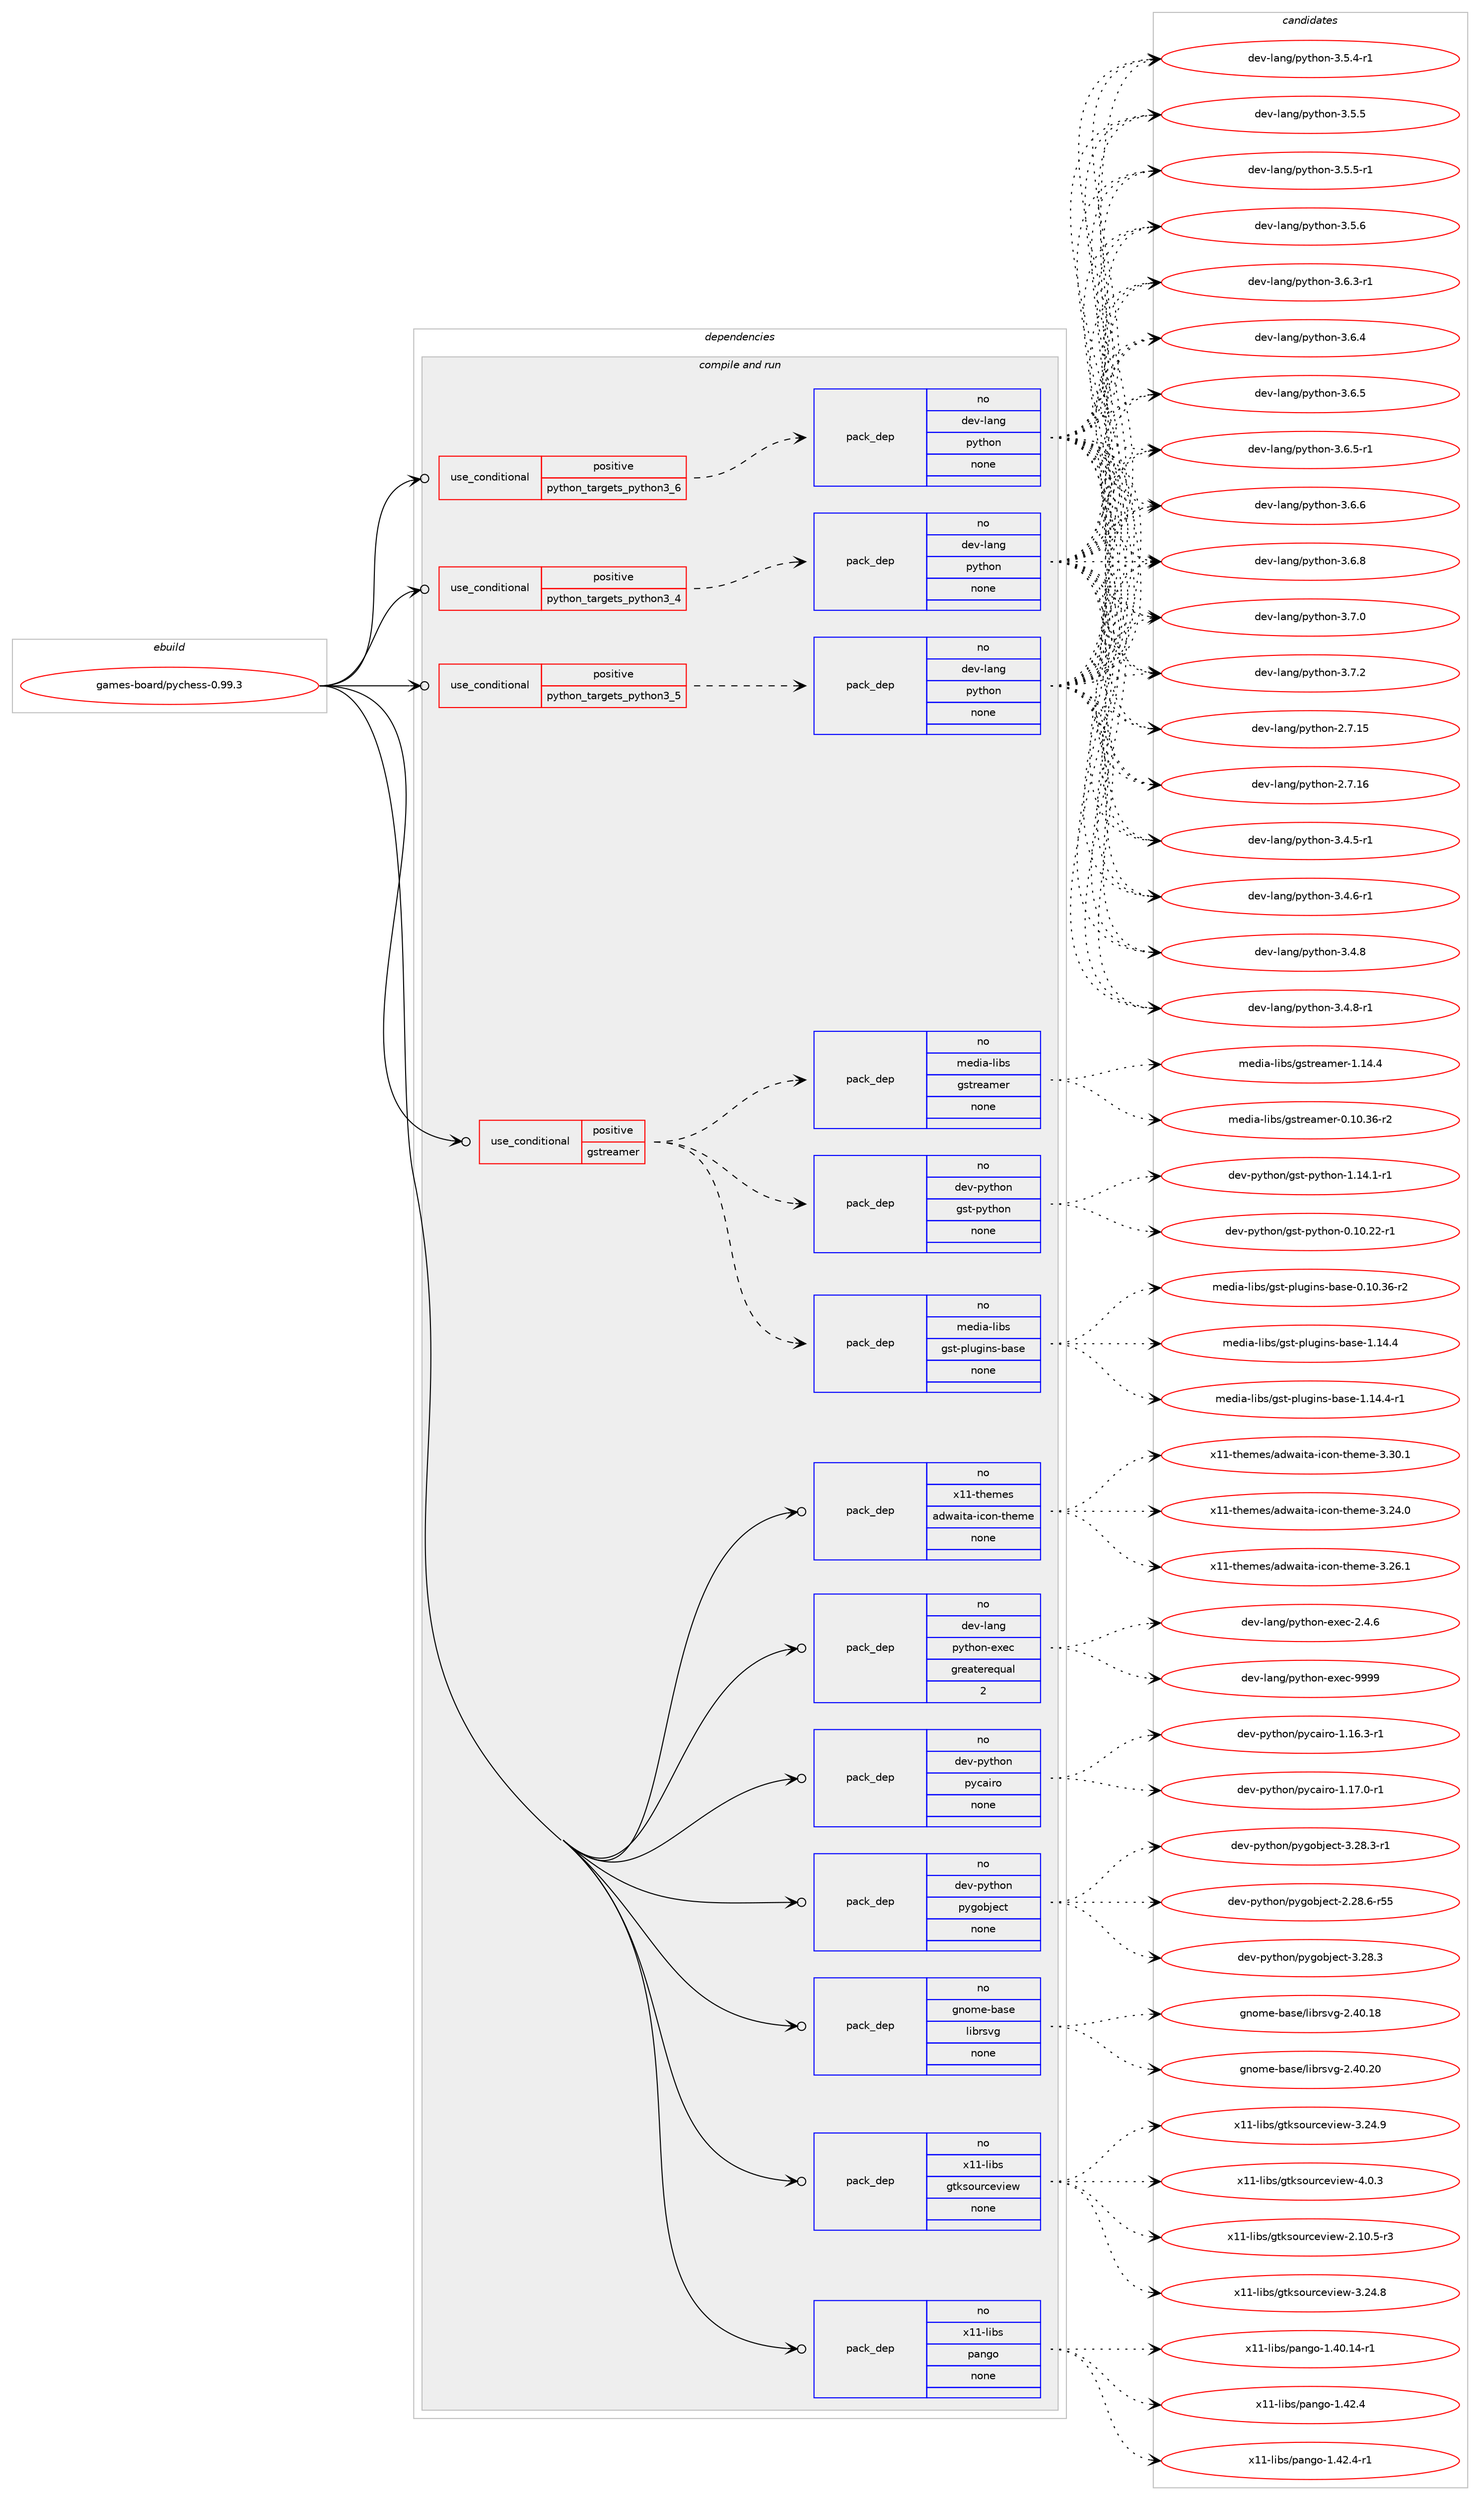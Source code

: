 digraph prolog {

# *************
# Graph options
# *************

newrank=true;
concentrate=true;
compound=true;
graph [rankdir=LR,fontname=Helvetica,fontsize=10,ranksep=1.5];#, ranksep=2.5, nodesep=0.2];
edge  [arrowhead=vee];
node  [fontname=Helvetica,fontsize=10];

# **********
# The ebuild
# **********

subgraph cluster_leftcol {
color=gray;
rank=same;
label=<<i>ebuild</i>>;
id [label="games-board/pychess-0.99.3", color=red, width=4, href="../games-board/pychess-0.99.3.svg"];
}

# ****************
# The dependencies
# ****************

subgraph cluster_midcol {
color=gray;
label=<<i>dependencies</i>>;
subgraph cluster_compile {
fillcolor="#eeeeee";
style=filled;
label=<<i>compile</i>>;
}
subgraph cluster_compileandrun {
fillcolor="#eeeeee";
style=filled;
label=<<i>compile and run</i>>;
subgraph cond426161 {
dependency1555310 [label=<<TABLE BORDER="0" CELLBORDER="1" CELLSPACING="0" CELLPADDING="4"><TR><TD ROWSPAN="3" CELLPADDING="10">use_conditional</TD></TR><TR><TD>positive</TD></TR><TR><TD>gstreamer</TD></TR></TABLE>>, shape=none, color=red];
subgraph pack1105318 {
dependency1555311 [label=<<TABLE BORDER="0" CELLBORDER="1" CELLSPACING="0" CELLPADDING="4" WIDTH="220"><TR><TD ROWSPAN="6" CELLPADDING="30">pack_dep</TD></TR><TR><TD WIDTH="110">no</TD></TR><TR><TD>dev-python</TD></TR><TR><TD>gst-python</TD></TR><TR><TD>none</TD></TR><TR><TD></TD></TR></TABLE>>, shape=none, color=blue];
}
dependency1555310:e -> dependency1555311:w [weight=20,style="dashed",arrowhead="vee"];
subgraph pack1105319 {
dependency1555312 [label=<<TABLE BORDER="0" CELLBORDER="1" CELLSPACING="0" CELLPADDING="4" WIDTH="220"><TR><TD ROWSPAN="6" CELLPADDING="30">pack_dep</TD></TR><TR><TD WIDTH="110">no</TD></TR><TR><TD>media-libs</TD></TR><TR><TD>gstreamer</TD></TR><TR><TD>none</TD></TR><TR><TD></TD></TR></TABLE>>, shape=none, color=blue];
}
dependency1555310:e -> dependency1555312:w [weight=20,style="dashed",arrowhead="vee"];
subgraph pack1105320 {
dependency1555313 [label=<<TABLE BORDER="0" CELLBORDER="1" CELLSPACING="0" CELLPADDING="4" WIDTH="220"><TR><TD ROWSPAN="6" CELLPADDING="30">pack_dep</TD></TR><TR><TD WIDTH="110">no</TD></TR><TR><TD>media-libs</TD></TR><TR><TD>gst-plugins-base</TD></TR><TR><TD>none</TD></TR><TR><TD></TD></TR></TABLE>>, shape=none, color=blue];
}
dependency1555310:e -> dependency1555313:w [weight=20,style="dashed",arrowhead="vee"];
}
id:e -> dependency1555310:w [weight=20,style="solid",arrowhead="odotvee"];
subgraph cond426162 {
dependency1555314 [label=<<TABLE BORDER="0" CELLBORDER="1" CELLSPACING="0" CELLPADDING="4"><TR><TD ROWSPAN="3" CELLPADDING="10">use_conditional</TD></TR><TR><TD>positive</TD></TR><TR><TD>python_targets_python3_4</TD></TR></TABLE>>, shape=none, color=red];
subgraph pack1105321 {
dependency1555315 [label=<<TABLE BORDER="0" CELLBORDER="1" CELLSPACING="0" CELLPADDING="4" WIDTH="220"><TR><TD ROWSPAN="6" CELLPADDING="30">pack_dep</TD></TR><TR><TD WIDTH="110">no</TD></TR><TR><TD>dev-lang</TD></TR><TR><TD>python</TD></TR><TR><TD>none</TD></TR><TR><TD></TD></TR></TABLE>>, shape=none, color=blue];
}
dependency1555314:e -> dependency1555315:w [weight=20,style="dashed",arrowhead="vee"];
}
id:e -> dependency1555314:w [weight=20,style="solid",arrowhead="odotvee"];
subgraph cond426163 {
dependency1555316 [label=<<TABLE BORDER="0" CELLBORDER="1" CELLSPACING="0" CELLPADDING="4"><TR><TD ROWSPAN="3" CELLPADDING="10">use_conditional</TD></TR><TR><TD>positive</TD></TR><TR><TD>python_targets_python3_5</TD></TR></TABLE>>, shape=none, color=red];
subgraph pack1105322 {
dependency1555317 [label=<<TABLE BORDER="0" CELLBORDER="1" CELLSPACING="0" CELLPADDING="4" WIDTH="220"><TR><TD ROWSPAN="6" CELLPADDING="30">pack_dep</TD></TR><TR><TD WIDTH="110">no</TD></TR><TR><TD>dev-lang</TD></TR><TR><TD>python</TD></TR><TR><TD>none</TD></TR><TR><TD></TD></TR></TABLE>>, shape=none, color=blue];
}
dependency1555316:e -> dependency1555317:w [weight=20,style="dashed",arrowhead="vee"];
}
id:e -> dependency1555316:w [weight=20,style="solid",arrowhead="odotvee"];
subgraph cond426164 {
dependency1555318 [label=<<TABLE BORDER="0" CELLBORDER="1" CELLSPACING="0" CELLPADDING="4"><TR><TD ROWSPAN="3" CELLPADDING="10">use_conditional</TD></TR><TR><TD>positive</TD></TR><TR><TD>python_targets_python3_6</TD></TR></TABLE>>, shape=none, color=red];
subgraph pack1105323 {
dependency1555319 [label=<<TABLE BORDER="0" CELLBORDER="1" CELLSPACING="0" CELLPADDING="4" WIDTH="220"><TR><TD ROWSPAN="6" CELLPADDING="30">pack_dep</TD></TR><TR><TD WIDTH="110">no</TD></TR><TR><TD>dev-lang</TD></TR><TR><TD>python</TD></TR><TR><TD>none</TD></TR><TR><TD></TD></TR></TABLE>>, shape=none, color=blue];
}
dependency1555318:e -> dependency1555319:w [weight=20,style="dashed",arrowhead="vee"];
}
id:e -> dependency1555318:w [weight=20,style="solid",arrowhead="odotvee"];
subgraph pack1105324 {
dependency1555320 [label=<<TABLE BORDER="0" CELLBORDER="1" CELLSPACING="0" CELLPADDING="4" WIDTH="220"><TR><TD ROWSPAN="6" CELLPADDING="30">pack_dep</TD></TR><TR><TD WIDTH="110">no</TD></TR><TR><TD>dev-lang</TD></TR><TR><TD>python-exec</TD></TR><TR><TD>greaterequal</TD></TR><TR><TD>2</TD></TR></TABLE>>, shape=none, color=blue];
}
id:e -> dependency1555320:w [weight=20,style="solid",arrowhead="odotvee"];
subgraph pack1105325 {
dependency1555321 [label=<<TABLE BORDER="0" CELLBORDER="1" CELLSPACING="0" CELLPADDING="4" WIDTH="220"><TR><TD ROWSPAN="6" CELLPADDING="30">pack_dep</TD></TR><TR><TD WIDTH="110">no</TD></TR><TR><TD>dev-python</TD></TR><TR><TD>pycairo</TD></TR><TR><TD>none</TD></TR><TR><TD></TD></TR></TABLE>>, shape=none, color=blue];
}
id:e -> dependency1555321:w [weight=20,style="solid",arrowhead="odotvee"];
subgraph pack1105326 {
dependency1555322 [label=<<TABLE BORDER="0" CELLBORDER="1" CELLSPACING="0" CELLPADDING="4" WIDTH="220"><TR><TD ROWSPAN="6" CELLPADDING="30">pack_dep</TD></TR><TR><TD WIDTH="110">no</TD></TR><TR><TD>dev-python</TD></TR><TR><TD>pygobject</TD></TR><TR><TD>none</TD></TR><TR><TD></TD></TR></TABLE>>, shape=none, color=blue];
}
id:e -> dependency1555322:w [weight=20,style="solid",arrowhead="odotvee"];
subgraph pack1105327 {
dependency1555323 [label=<<TABLE BORDER="0" CELLBORDER="1" CELLSPACING="0" CELLPADDING="4" WIDTH="220"><TR><TD ROWSPAN="6" CELLPADDING="30">pack_dep</TD></TR><TR><TD WIDTH="110">no</TD></TR><TR><TD>gnome-base</TD></TR><TR><TD>librsvg</TD></TR><TR><TD>none</TD></TR><TR><TD></TD></TR></TABLE>>, shape=none, color=blue];
}
id:e -> dependency1555323:w [weight=20,style="solid",arrowhead="odotvee"];
subgraph pack1105328 {
dependency1555324 [label=<<TABLE BORDER="0" CELLBORDER="1" CELLSPACING="0" CELLPADDING="4" WIDTH="220"><TR><TD ROWSPAN="6" CELLPADDING="30">pack_dep</TD></TR><TR><TD WIDTH="110">no</TD></TR><TR><TD>x11-libs</TD></TR><TR><TD>gtksourceview</TD></TR><TR><TD>none</TD></TR><TR><TD></TD></TR></TABLE>>, shape=none, color=blue];
}
id:e -> dependency1555324:w [weight=20,style="solid",arrowhead="odotvee"];
subgraph pack1105329 {
dependency1555325 [label=<<TABLE BORDER="0" CELLBORDER="1" CELLSPACING="0" CELLPADDING="4" WIDTH="220"><TR><TD ROWSPAN="6" CELLPADDING="30">pack_dep</TD></TR><TR><TD WIDTH="110">no</TD></TR><TR><TD>x11-libs</TD></TR><TR><TD>pango</TD></TR><TR><TD>none</TD></TR><TR><TD></TD></TR></TABLE>>, shape=none, color=blue];
}
id:e -> dependency1555325:w [weight=20,style="solid",arrowhead="odotvee"];
subgraph pack1105330 {
dependency1555326 [label=<<TABLE BORDER="0" CELLBORDER="1" CELLSPACING="0" CELLPADDING="4" WIDTH="220"><TR><TD ROWSPAN="6" CELLPADDING="30">pack_dep</TD></TR><TR><TD WIDTH="110">no</TD></TR><TR><TD>x11-themes</TD></TR><TR><TD>adwaita-icon-theme</TD></TR><TR><TD>none</TD></TR><TR><TD></TD></TR></TABLE>>, shape=none, color=blue];
}
id:e -> dependency1555326:w [weight=20,style="solid",arrowhead="odotvee"];
}
subgraph cluster_run {
fillcolor="#eeeeee";
style=filled;
label=<<i>run</i>>;
}
}

# **************
# The candidates
# **************

subgraph cluster_choices {
rank=same;
color=gray;
label=<<i>candidates</i>>;

subgraph choice1105318 {
color=black;
nodesep=1;
choice10010111845112121116104111110471031151164511212111610411111045484649484650504511449 [label="dev-python/gst-python-0.10.22-r1", color=red, width=4,href="../dev-python/gst-python-0.10.22-r1.svg"];
choice100101118451121211161041111104710311511645112121116104111110454946495246494511449 [label="dev-python/gst-python-1.14.1-r1", color=red, width=4,href="../dev-python/gst-python-1.14.1-r1.svg"];
dependency1555311:e -> choice10010111845112121116104111110471031151164511212111610411111045484649484650504511449:w [style=dotted,weight="100"];
dependency1555311:e -> choice100101118451121211161041111104710311511645112121116104111110454946495246494511449:w [style=dotted,weight="100"];
}
subgraph choice1105319 {
color=black;
nodesep=1;
choice109101100105974510810598115471031151161141019710910111445484649484651544511450 [label="media-libs/gstreamer-0.10.36-r2", color=red, width=4,href="../media-libs/gstreamer-0.10.36-r2.svg"];
choice109101100105974510810598115471031151161141019710910111445494649524652 [label="media-libs/gstreamer-1.14.4", color=red, width=4,href="../media-libs/gstreamer-1.14.4.svg"];
dependency1555312:e -> choice109101100105974510810598115471031151161141019710910111445484649484651544511450:w [style=dotted,weight="100"];
dependency1555312:e -> choice109101100105974510810598115471031151161141019710910111445494649524652:w [style=dotted,weight="100"];
}
subgraph choice1105320 {
color=black;
nodesep=1;
choice109101100105974510810598115471031151164511210811710310511011545989711510145484649484651544511450 [label="media-libs/gst-plugins-base-0.10.36-r2", color=red, width=4,href="../media-libs/gst-plugins-base-0.10.36-r2.svg"];
choice109101100105974510810598115471031151164511210811710310511011545989711510145494649524652 [label="media-libs/gst-plugins-base-1.14.4", color=red, width=4,href="../media-libs/gst-plugins-base-1.14.4.svg"];
choice1091011001059745108105981154710311511645112108117103105110115459897115101454946495246524511449 [label="media-libs/gst-plugins-base-1.14.4-r1", color=red, width=4,href="../media-libs/gst-plugins-base-1.14.4-r1.svg"];
dependency1555313:e -> choice109101100105974510810598115471031151164511210811710310511011545989711510145484649484651544511450:w [style=dotted,weight="100"];
dependency1555313:e -> choice109101100105974510810598115471031151164511210811710310511011545989711510145494649524652:w [style=dotted,weight="100"];
dependency1555313:e -> choice1091011001059745108105981154710311511645112108117103105110115459897115101454946495246524511449:w [style=dotted,weight="100"];
}
subgraph choice1105321 {
color=black;
nodesep=1;
choice10010111845108971101034711212111610411111045504655464953 [label="dev-lang/python-2.7.15", color=red, width=4,href="../dev-lang/python-2.7.15.svg"];
choice10010111845108971101034711212111610411111045504655464954 [label="dev-lang/python-2.7.16", color=red, width=4,href="../dev-lang/python-2.7.16.svg"];
choice1001011184510897110103471121211161041111104551465246534511449 [label="dev-lang/python-3.4.5-r1", color=red, width=4,href="../dev-lang/python-3.4.5-r1.svg"];
choice1001011184510897110103471121211161041111104551465246544511449 [label="dev-lang/python-3.4.6-r1", color=red, width=4,href="../dev-lang/python-3.4.6-r1.svg"];
choice100101118451089711010347112121116104111110455146524656 [label="dev-lang/python-3.4.8", color=red, width=4,href="../dev-lang/python-3.4.8.svg"];
choice1001011184510897110103471121211161041111104551465246564511449 [label="dev-lang/python-3.4.8-r1", color=red, width=4,href="../dev-lang/python-3.4.8-r1.svg"];
choice1001011184510897110103471121211161041111104551465346524511449 [label="dev-lang/python-3.5.4-r1", color=red, width=4,href="../dev-lang/python-3.5.4-r1.svg"];
choice100101118451089711010347112121116104111110455146534653 [label="dev-lang/python-3.5.5", color=red, width=4,href="../dev-lang/python-3.5.5.svg"];
choice1001011184510897110103471121211161041111104551465346534511449 [label="dev-lang/python-3.5.5-r1", color=red, width=4,href="../dev-lang/python-3.5.5-r1.svg"];
choice100101118451089711010347112121116104111110455146534654 [label="dev-lang/python-3.5.6", color=red, width=4,href="../dev-lang/python-3.5.6.svg"];
choice1001011184510897110103471121211161041111104551465446514511449 [label="dev-lang/python-3.6.3-r1", color=red, width=4,href="../dev-lang/python-3.6.3-r1.svg"];
choice100101118451089711010347112121116104111110455146544652 [label="dev-lang/python-3.6.4", color=red, width=4,href="../dev-lang/python-3.6.4.svg"];
choice100101118451089711010347112121116104111110455146544653 [label="dev-lang/python-3.6.5", color=red, width=4,href="../dev-lang/python-3.6.5.svg"];
choice1001011184510897110103471121211161041111104551465446534511449 [label="dev-lang/python-3.6.5-r1", color=red, width=4,href="../dev-lang/python-3.6.5-r1.svg"];
choice100101118451089711010347112121116104111110455146544654 [label="dev-lang/python-3.6.6", color=red, width=4,href="../dev-lang/python-3.6.6.svg"];
choice100101118451089711010347112121116104111110455146544656 [label="dev-lang/python-3.6.8", color=red, width=4,href="../dev-lang/python-3.6.8.svg"];
choice100101118451089711010347112121116104111110455146554648 [label="dev-lang/python-3.7.0", color=red, width=4,href="../dev-lang/python-3.7.0.svg"];
choice100101118451089711010347112121116104111110455146554650 [label="dev-lang/python-3.7.2", color=red, width=4,href="../dev-lang/python-3.7.2.svg"];
dependency1555315:e -> choice10010111845108971101034711212111610411111045504655464953:w [style=dotted,weight="100"];
dependency1555315:e -> choice10010111845108971101034711212111610411111045504655464954:w [style=dotted,weight="100"];
dependency1555315:e -> choice1001011184510897110103471121211161041111104551465246534511449:w [style=dotted,weight="100"];
dependency1555315:e -> choice1001011184510897110103471121211161041111104551465246544511449:w [style=dotted,weight="100"];
dependency1555315:e -> choice100101118451089711010347112121116104111110455146524656:w [style=dotted,weight="100"];
dependency1555315:e -> choice1001011184510897110103471121211161041111104551465246564511449:w [style=dotted,weight="100"];
dependency1555315:e -> choice1001011184510897110103471121211161041111104551465346524511449:w [style=dotted,weight="100"];
dependency1555315:e -> choice100101118451089711010347112121116104111110455146534653:w [style=dotted,weight="100"];
dependency1555315:e -> choice1001011184510897110103471121211161041111104551465346534511449:w [style=dotted,weight="100"];
dependency1555315:e -> choice100101118451089711010347112121116104111110455146534654:w [style=dotted,weight="100"];
dependency1555315:e -> choice1001011184510897110103471121211161041111104551465446514511449:w [style=dotted,weight="100"];
dependency1555315:e -> choice100101118451089711010347112121116104111110455146544652:w [style=dotted,weight="100"];
dependency1555315:e -> choice100101118451089711010347112121116104111110455146544653:w [style=dotted,weight="100"];
dependency1555315:e -> choice1001011184510897110103471121211161041111104551465446534511449:w [style=dotted,weight="100"];
dependency1555315:e -> choice100101118451089711010347112121116104111110455146544654:w [style=dotted,weight="100"];
dependency1555315:e -> choice100101118451089711010347112121116104111110455146544656:w [style=dotted,weight="100"];
dependency1555315:e -> choice100101118451089711010347112121116104111110455146554648:w [style=dotted,weight="100"];
dependency1555315:e -> choice100101118451089711010347112121116104111110455146554650:w [style=dotted,weight="100"];
}
subgraph choice1105322 {
color=black;
nodesep=1;
choice10010111845108971101034711212111610411111045504655464953 [label="dev-lang/python-2.7.15", color=red, width=4,href="../dev-lang/python-2.7.15.svg"];
choice10010111845108971101034711212111610411111045504655464954 [label="dev-lang/python-2.7.16", color=red, width=4,href="../dev-lang/python-2.7.16.svg"];
choice1001011184510897110103471121211161041111104551465246534511449 [label="dev-lang/python-3.4.5-r1", color=red, width=4,href="../dev-lang/python-3.4.5-r1.svg"];
choice1001011184510897110103471121211161041111104551465246544511449 [label="dev-lang/python-3.4.6-r1", color=red, width=4,href="../dev-lang/python-3.4.6-r1.svg"];
choice100101118451089711010347112121116104111110455146524656 [label="dev-lang/python-3.4.8", color=red, width=4,href="../dev-lang/python-3.4.8.svg"];
choice1001011184510897110103471121211161041111104551465246564511449 [label="dev-lang/python-3.4.8-r1", color=red, width=4,href="../dev-lang/python-3.4.8-r1.svg"];
choice1001011184510897110103471121211161041111104551465346524511449 [label="dev-lang/python-3.5.4-r1", color=red, width=4,href="../dev-lang/python-3.5.4-r1.svg"];
choice100101118451089711010347112121116104111110455146534653 [label="dev-lang/python-3.5.5", color=red, width=4,href="../dev-lang/python-3.5.5.svg"];
choice1001011184510897110103471121211161041111104551465346534511449 [label="dev-lang/python-3.5.5-r1", color=red, width=4,href="../dev-lang/python-3.5.5-r1.svg"];
choice100101118451089711010347112121116104111110455146534654 [label="dev-lang/python-3.5.6", color=red, width=4,href="../dev-lang/python-3.5.6.svg"];
choice1001011184510897110103471121211161041111104551465446514511449 [label="dev-lang/python-3.6.3-r1", color=red, width=4,href="../dev-lang/python-3.6.3-r1.svg"];
choice100101118451089711010347112121116104111110455146544652 [label="dev-lang/python-3.6.4", color=red, width=4,href="../dev-lang/python-3.6.4.svg"];
choice100101118451089711010347112121116104111110455146544653 [label="dev-lang/python-3.6.5", color=red, width=4,href="../dev-lang/python-3.6.5.svg"];
choice1001011184510897110103471121211161041111104551465446534511449 [label="dev-lang/python-3.6.5-r1", color=red, width=4,href="../dev-lang/python-3.6.5-r1.svg"];
choice100101118451089711010347112121116104111110455146544654 [label="dev-lang/python-3.6.6", color=red, width=4,href="../dev-lang/python-3.6.6.svg"];
choice100101118451089711010347112121116104111110455146544656 [label="dev-lang/python-3.6.8", color=red, width=4,href="../dev-lang/python-3.6.8.svg"];
choice100101118451089711010347112121116104111110455146554648 [label="dev-lang/python-3.7.0", color=red, width=4,href="../dev-lang/python-3.7.0.svg"];
choice100101118451089711010347112121116104111110455146554650 [label="dev-lang/python-3.7.2", color=red, width=4,href="../dev-lang/python-3.7.2.svg"];
dependency1555317:e -> choice10010111845108971101034711212111610411111045504655464953:w [style=dotted,weight="100"];
dependency1555317:e -> choice10010111845108971101034711212111610411111045504655464954:w [style=dotted,weight="100"];
dependency1555317:e -> choice1001011184510897110103471121211161041111104551465246534511449:w [style=dotted,weight="100"];
dependency1555317:e -> choice1001011184510897110103471121211161041111104551465246544511449:w [style=dotted,weight="100"];
dependency1555317:e -> choice100101118451089711010347112121116104111110455146524656:w [style=dotted,weight="100"];
dependency1555317:e -> choice1001011184510897110103471121211161041111104551465246564511449:w [style=dotted,weight="100"];
dependency1555317:e -> choice1001011184510897110103471121211161041111104551465346524511449:w [style=dotted,weight="100"];
dependency1555317:e -> choice100101118451089711010347112121116104111110455146534653:w [style=dotted,weight="100"];
dependency1555317:e -> choice1001011184510897110103471121211161041111104551465346534511449:w [style=dotted,weight="100"];
dependency1555317:e -> choice100101118451089711010347112121116104111110455146534654:w [style=dotted,weight="100"];
dependency1555317:e -> choice1001011184510897110103471121211161041111104551465446514511449:w [style=dotted,weight="100"];
dependency1555317:e -> choice100101118451089711010347112121116104111110455146544652:w [style=dotted,weight="100"];
dependency1555317:e -> choice100101118451089711010347112121116104111110455146544653:w [style=dotted,weight="100"];
dependency1555317:e -> choice1001011184510897110103471121211161041111104551465446534511449:w [style=dotted,weight="100"];
dependency1555317:e -> choice100101118451089711010347112121116104111110455146544654:w [style=dotted,weight="100"];
dependency1555317:e -> choice100101118451089711010347112121116104111110455146544656:w [style=dotted,weight="100"];
dependency1555317:e -> choice100101118451089711010347112121116104111110455146554648:w [style=dotted,weight="100"];
dependency1555317:e -> choice100101118451089711010347112121116104111110455146554650:w [style=dotted,weight="100"];
}
subgraph choice1105323 {
color=black;
nodesep=1;
choice10010111845108971101034711212111610411111045504655464953 [label="dev-lang/python-2.7.15", color=red, width=4,href="../dev-lang/python-2.7.15.svg"];
choice10010111845108971101034711212111610411111045504655464954 [label="dev-lang/python-2.7.16", color=red, width=4,href="../dev-lang/python-2.7.16.svg"];
choice1001011184510897110103471121211161041111104551465246534511449 [label="dev-lang/python-3.4.5-r1", color=red, width=4,href="../dev-lang/python-3.4.5-r1.svg"];
choice1001011184510897110103471121211161041111104551465246544511449 [label="dev-lang/python-3.4.6-r1", color=red, width=4,href="../dev-lang/python-3.4.6-r1.svg"];
choice100101118451089711010347112121116104111110455146524656 [label="dev-lang/python-3.4.8", color=red, width=4,href="../dev-lang/python-3.4.8.svg"];
choice1001011184510897110103471121211161041111104551465246564511449 [label="dev-lang/python-3.4.8-r1", color=red, width=4,href="../dev-lang/python-3.4.8-r1.svg"];
choice1001011184510897110103471121211161041111104551465346524511449 [label="dev-lang/python-3.5.4-r1", color=red, width=4,href="../dev-lang/python-3.5.4-r1.svg"];
choice100101118451089711010347112121116104111110455146534653 [label="dev-lang/python-3.5.5", color=red, width=4,href="../dev-lang/python-3.5.5.svg"];
choice1001011184510897110103471121211161041111104551465346534511449 [label="dev-lang/python-3.5.5-r1", color=red, width=4,href="../dev-lang/python-3.5.5-r1.svg"];
choice100101118451089711010347112121116104111110455146534654 [label="dev-lang/python-3.5.6", color=red, width=4,href="../dev-lang/python-3.5.6.svg"];
choice1001011184510897110103471121211161041111104551465446514511449 [label="dev-lang/python-3.6.3-r1", color=red, width=4,href="../dev-lang/python-3.6.3-r1.svg"];
choice100101118451089711010347112121116104111110455146544652 [label="dev-lang/python-3.6.4", color=red, width=4,href="../dev-lang/python-3.6.4.svg"];
choice100101118451089711010347112121116104111110455146544653 [label="dev-lang/python-3.6.5", color=red, width=4,href="../dev-lang/python-3.6.5.svg"];
choice1001011184510897110103471121211161041111104551465446534511449 [label="dev-lang/python-3.6.5-r1", color=red, width=4,href="../dev-lang/python-3.6.5-r1.svg"];
choice100101118451089711010347112121116104111110455146544654 [label="dev-lang/python-3.6.6", color=red, width=4,href="../dev-lang/python-3.6.6.svg"];
choice100101118451089711010347112121116104111110455146544656 [label="dev-lang/python-3.6.8", color=red, width=4,href="../dev-lang/python-3.6.8.svg"];
choice100101118451089711010347112121116104111110455146554648 [label="dev-lang/python-3.7.0", color=red, width=4,href="../dev-lang/python-3.7.0.svg"];
choice100101118451089711010347112121116104111110455146554650 [label="dev-lang/python-3.7.2", color=red, width=4,href="../dev-lang/python-3.7.2.svg"];
dependency1555319:e -> choice10010111845108971101034711212111610411111045504655464953:w [style=dotted,weight="100"];
dependency1555319:e -> choice10010111845108971101034711212111610411111045504655464954:w [style=dotted,weight="100"];
dependency1555319:e -> choice1001011184510897110103471121211161041111104551465246534511449:w [style=dotted,weight="100"];
dependency1555319:e -> choice1001011184510897110103471121211161041111104551465246544511449:w [style=dotted,weight="100"];
dependency1555319:e -> choice100101118451089711010347112121116104111110455146524656:w [style=dotted,weight="100"];
dependency1555319:e -> choice1001011184510897110103471121211161041111104551465246564511449:w [style=dotted,weight="100"];
dependency1555319:e -> choice1001011184510897110103471121211161041111104551465346524511449:w [style=dotted,weight="100"];
dependency1555319:e -> choice100101118451089711010347112121116104111110455146534653:w [style=dotted,weight="100"];
dependency1555319:e -> choice1001011184510897110103471121211161041111104551465346534511449:w [style=dotted,weight="100"];
dependency1555319:e -> choice100101118451089711010347112121116104111110455146534654:w [style=dotted,weight="100"];
dependency1555319:e -> choice1001011184510897110103471121211161041111104551465446514511449:w [style=dotted,weight="100"];
dependency1555319:e -> choice100101118451089711010347112121116104111110455146544652:w [style=dotted,weight="100"];
dependency1555319:e -> choice100101118451089711010347112121116104111110455146544653:w [style=dotted,weight="100"];
dependency1555319:e -> choice1001011184510897110103471121211161041111104551465446534511449:w [style=dotted,weight="100"];
dependency1555319:e -> choice100101118451089711010347112121116104111110455146544654:w [style=dotted,weight="100"];
dependency1555319:e -> choice100101118451089711010347112121116104111110455146544656:w [style=dotted,weight="100"];
dependency1555319:e -> choice100101118451089711010347112121116104111110455146554648:w [style=dotted,weight="100"];
dependency1555319:e -> choice100101118451089711010347112121116104111110455146554650:w [style=dotted,weight="100"];
}
subgraph choice1105324 {
color=black;
nodesep=1;
choice1001011184510897110103471121211161041111104510112010199455046524654 [label="dev-lang/python-exec-2.4.6", color=red, width=4,href="../dev-lang/python-exec-2.4.6.svg"];
choice10010111845108971101034711212111610411111045101120101994557575757 [label="dev-lang/python-exec-9999", color=red, width=4,href="../dev-lang/python-exec-9999.svg"];
dependency1555320:e -> choice1001011184510897110103471121211161041111104510112010199455046524654:w [style=dotted,weight="100"];
dependency1555320:e -> choice10010111845108971101034711212111610411111045101120101994557575757:w [style=dotted,weight="100"];
}
subgraph choice1105325 {
color=black;
nodesep=1;
choice10010111845112121116104111110471121219997105114111454946495446514511449 [label="dev-python/pycairo-1.16.3-r1", color=red, width=4,href="../dev-python/pycairo-1.16.3-r1.svg"];
choice10010111845112121116104111110471121219997105114111454946495546484511449 [label="dev-python/pycairo-1.17.0-r1", color=red, width=4,href="../dev-python/pycairo-1.17.0-r1.svg"];
dependency1555321:e -> choice10010111845112121116104111110471121219997105114111454946495446514511449:w [style=dotted,weight="100"];
dependency1555321:e -> choice10010111845112121116104111110471121219997105114111454946495546484511449:w [style=dotted,weight="100"];
}
subgraph choice1105326 {
color=black;
nodesep=1;
choice1001011184511212111610411111047112121103111981061019911645504650564654451145353 [label="dev-python/pygobject-2.28.6-r55", color=red, width=4,href="../dev-python/pygobject-2.28.6-r55.svg"];
choice1001011184511212111610411111047112121103111981061019911645514650564651 [label="dev-python/pygobject-3.28.3", color=red, width=4,href="../dev-python/pygobject-3.28.3.svg"];
choice10010111845112121116104111110471121211031119810610199116455146505646514511449 [label="dev-python/pygobject-3.28.3-r1", color=red, width=4,href="../dev-python/pygobject-3.28.3-r1.svg"];
dependency1555322:e -> choice1001011184511212111610411111047112121103111981061019911645504650564654451145353:w [style=dotted,weight="100"];
dependency1555322:e -> choice1001011184511212111610411111047112121103111981061019911645514650564651:w [style=dotted,weight="100"];
dependency1555322:e -> choice10010111845112121116104111110471121211031119810610199116455146505646514511449:w [style=dotted,weight="100"];
}
subgraph choice1105327 {
color=black;
nodesep=1;
choice10311011110910145989711510147108105981141151181034550465248464956 [label="gnome-base/librsvg-2.40.18", color=red, width=4,href="../gnome-base/librsvg-2.40.18.svg"];
choice10311011110910145989711510147108105981141151181034550465248465048 [label="gnome-base/librsvg-2.40.20", color=red, width=4,href="../gnome-base/librsvg-2.40.20.svg"];
dependency1555323:e -> choice10311011110910145989711510147108105981141151181034550465248464956:w [style=dotted,weight="100"];
dependency1555323:e -> choice10311011110910145989711510147108105981141151181034550465248465048:w [style=dotted,weight="100"];
}
subgraph choice1105328 {
color=black;
nodesep=1;
choice120494945108105981154710311610711511111711499101118105101119455046494846534511451 [label="x11-libs/gtksourceview-2.10.5-r3", color=red, width=4,href="../x11-libs/gtksourceview-2.10.5-r3.svg"];
choice12049494510810598115471031161071151111171149910111810510111945514650524656 [label="x11-libs/gtksourceview-3.24.8", color=red, width=4,href="../x11-libs/gtksourceview-3.24.8.svg"];
choice12049494510810598115471031161071151111171149910111810510111945514650524657 [label="x11-libs/gtksourceview-3.24.9", color=red, width=4,href="../x11-libs/gtksourceview-3.24.9.svg"];
choice120494945108105981154710311610711511111711499101118105101119455246484651 [label="x11-libs/gtksourceview-4.0.3", color=red, width=4,href="../x11-libs/gtksourceview-4.0.3.svg"];
dependency1555324:e -> choice120494945108105981154710311610711511111711499101118105101119455046494846534511451:w [style=dotted,weight="100"];
dependency1555324:e -> choice12049494510810598115471031161071151111171149910111810510111945514650524656:w [style=dotted,weight="100"];
dependency1555324:e -> choice12049494510810598115471031161071151111171149910111810510111945514650524657:w [style=dotted,weight="100"];
dependency1555324:e -> choice120494945108105981154710311610711511111711499101118105101119455246484651:w [style=dotted,weight="100"];
}
subgraph choice1105329 {
color=black;
nodesep=1;
choice12049494510810598115471129711010311145494652484649524511449 [label="x11-libs/pango-1.40.14-r1", color=red, width=4,href="../x11-libs/pango-1.40.14-r1.svg"];
choice12049494510810598115471129711010311145494652504652 [label="x11-libs/pango-1.42.4", color=red, width=4,href="../x11-libs/pango-1.42.4.svg"];
choice120494945108105981154711297110103111454946525046524511449 [label="x11-libs/pango-1.42.4-r1", color=red, width=4,href="../x11-libs/pango-1.42.4-r1.svg"];
dependency1555325:e -> choice12049494510810598115471129711010311145494652484649524511449:w [style=dotted,weight="100"];
dependency1555325:e -> choice12049494510810598115471129711010311145494652504652:w [style=dotted,weight="100"];
dependency1555325:e -> choice120494945108105981154711297110103111454946525046524511449:w [style=dotted,weight="100"];
}
subgraph choice1105330 {
color=black;
nodesep=1;
choice1204949451161041011091011154797100119971051169745105991111104511610410110910145514650524648 [label="x11-themes/adwaita-icon-theme-3.24.0", color=red, width=4,href="../x11-themes/adwaita-icon-theme-3.24.0.svg"];
choice1204949451161041011091011154797100119971051169745105991111104511610410110910145514650544649 [label="x11-themes/adwaita-icon-theme-3.26.1", color=red, width=4,href="../x11-themes/adwaita-icon-theme-3.26.1.svg"];
choice1204949451161041011091011154797100119971051169745105991111104511610410110910145514651484649 [label="x11-themes/adwaita-icon-theme-3.30.1", color=red, width=4,href="../x11-themes/adwaita-icon-theme-3.30.1.svg"];
dependency1555326:e -> choice1204949451161041011091011154797100119971051169745105991111104511610410110910145514650524648:w [style=dotted,weight="100"];
dependency1555326:e -> choice1204949451161041011091011154797100119971051169745105991111104511610410110910145514650544649:w [style=dotted,weight="100"];
dependency1555326:e -> choice1204949451161041011091011154797100119971051169745105991111104511610410110910145514651484649:w [style=dotted,weight="100"];
}
}

}
